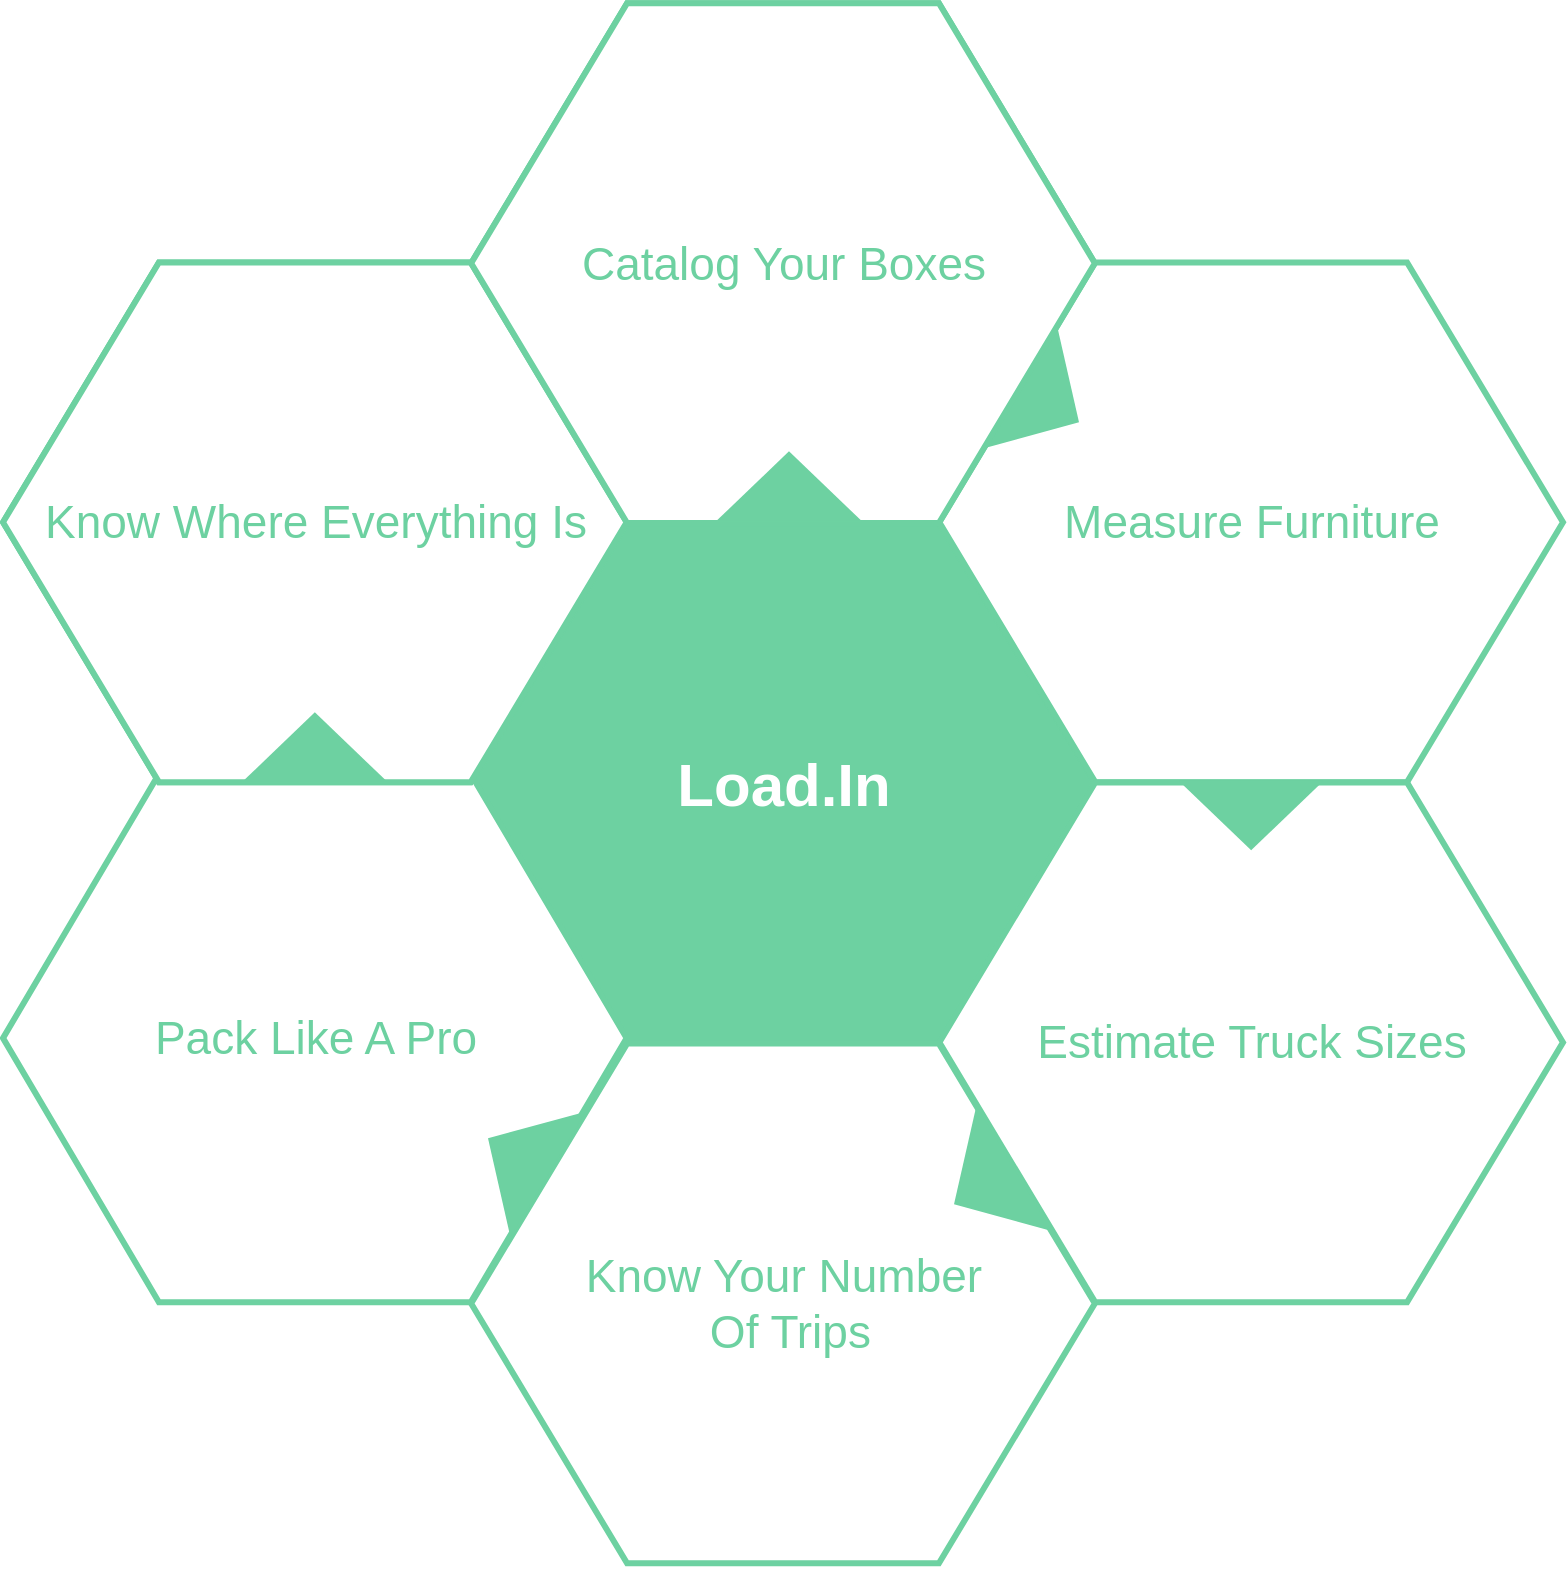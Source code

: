 <mxfile version="13.7.3" type="device" pages="2"><diagram id="07fea595-8f29-1299-0266-81d95cde20df" name="Solution"><mxGraphModel dx="1422" dy="-1635" grid="1" gridSize="10" guides="1" tooltips="1" connect="1" arrows="1" fold="1" page="1" pageScale="1" pageWidth="1169" pageHeight="827" background="#ffffff" math="0" shadow="0"><root><mxCell id="0"/><mxCell id="1" parent="0"/><mxCell id="644" value="&lt;font color=&quot;#ffffff&quot;&gt;&lt;span style=&quot;font-size: 30px&quot;&gt;&lt;b&gt;Load.In&lt;/b&gt;&lt;/span&gt;&lt;/font&gt;" style="shape=hexagon;perimeter=hexagonPerimeter2;whiteSpace=wrap;html=1;shadow=0;labelBackgroundColor=none;gradientColor=none;fontFamily=Helvetica;fontSize=23;fontColor=#23445d;align=center;strokeWidth=3;strokeColor=#6DD1A1;fillColor=#6DD1A1;" parent="1" vertex="1"><mxGeometry x="428.579" y="2764.798" width="311.842" height="259.868" as="geometry"/></mxCell><mxCell id="645" value="" style="triangle;whiteSpace=wrap;html=1;shadow=0;labelBackgroundColor=none;strokeColor=none;fillColor=#FFFFFF;fontFamily=Helvetica;fontSize=17;fontColor=#23445d;align=center;rotation=90;gradientColor=none;flipV=1;flipH=1;opacity=20;" parent="1" vertex="1"><mxGeometry x="309.5" y="2782.667" width="72" height="152" as="geometry"/></mxCell><mxCell id="646" value="&lt;font style=&quot;font-size: 23px&quot;&gt;Catalog Your&amp;nbsp;Boxes&lt;/font&gt;" style="shape=hexagon;perimeter=hexagonPerimeter2;whiteSpace=wrap;html=1;shadow=0;labelBackgroundColor=none;fillColor=#ffffff;gradientColor=none;fontFamily=Helvetica;fontSize=23;fontColor=#23445D;align=center;strokeWidth=3;strokeColor=#6DD1A1;" parent="1" vertex="1"><mxGeometry x="428.579" y="2504.667" width="311.842" height="259.868" as="geometry"/></mxCell><mxCell id="647" value="&lt;font style=&quot;font-size: 23px&quot;&gt;Measure Furniture&lt;/font&gt;" style="shape=hexagon;perimeter=hexagonPerimeter2;whiteSpace=wrap;html=1;shadow=0;labelBackgroundColor=none;fillColor=#FFFFFF;gradientColor=none;fontFamily=Helvetica;fontSize=23;align=center;strokeWidth=3;strokeColor=#6DD1A1;fontColor=#6DD1A1;" parent="1" vertex="1"><mxGeometry x="662.658" y="2634.2" width="311.842" height="259.868" as="geometry"/></mxCell><mxCell id="648" value="&lt;font style=&quot;font-size: 23px&quot;&gt;Estimate Truck Sizes&lt;/font&gt;" style="shape=hexagon;perimeter=hexagonPerimeter2;whiteSpace=wrap;html=1;shadow=0;labelBackgroundColor=none;fillColor=#FFFFFF;gradientColor=none;fontFamily=Helvetica;fontSize=23;align=center;strokeWidth=3;strokeColor=#6DD1A1;fontColor=#6DD1A1;" parent="1" vertex="1"><mxGeometry x="662.658" y="2894.265" width="311.842" height="259.868" as="geometry"/></mxCell><mxCell id="649" value="Know Your Number&lt;br&gt;&amp;nbsp;Of Trips" style="shape=hexagon;perimeter=hexagonPerimeter2;whiteSpace=wrap;html=1;shadow=0;labelBackgroundColor=none;fillColor=#FFFFFF;gradientColor=none;fontFamily=Helvetica;fontSize=23;align=center;strokeWidth=3;strokeColor=#6DD1A1;fontColor=#6DD1A1;" parent="1" vertex="1"><mxGeometry x="428.579" y="3024.798" width="311.842" height="259.868" as="geometry"/></mxCell><mxCell id="650" value="&lt;font style=&quot;font-size: 23px&quot;&gt;Pack Like A Pro&lt;br&gt;&lt;/font&gt;" style="shape=hexagon;perimeter=hexagonPerimeter2;whiteSpace=wrap;html=1;shadow=0;labelBackgroundColor=none;fillColor=#FFFFFF;gradientColor=none;fontFamily=Helvetica;fontSize=23;align=center;strokeWidth=3;strokeColor=#6DD1A1;fontColor=#6DD1A1;" parent="1" vertex="1"><mxGeometry x="194.5" y="2890" width="311.84" height="264.13" as="geometry"/></mxCell><mxCell id="651" value="&lt;font style=&quot;font-size: 23px&quot;&gt;Know Where Everything Is&lt;/font&gt;" style="shape=hexagon;perimeter=hexagonPerimeter2;whiteSpace=wrap;html=1;shadow=0;labelBackgroundColor=none;fillColor=#ffffff;gradientColor=none;fontFamily=Helvetica;fontSize=23;fontColor=#23445D;align=center;strokeWidth=3;strokeColor=#6DD1A1;" parent="1" vertex="1"><mxGeometry x="194.5" y="2634.2" width="311.842" height="259.868" as="geometry"/></mxCell><mxCell id="652" value="" style="triangle;whiteSpace=wrap;html=1;shadow=0;labelBackgroundColor=none;strokeColor=none;fontFamily=Helvetica;fontSize=17;fontColor=#23445d;align=center;rotation=31;gradientColor=none;strokeWidth=3;fillColor=#6DD1A1;" parent="1" vertex="1"><mxGeometry x="700" y="2668.667" width="35" height="73" as="geometry"/></mxCell><mxCell id="653" value="" style="triangle;whiteSpace=wrap;html=1;shadow=0;labelBackgroundColor=none;strokeColor=none;fontFamily=Helvetica;fontSize=17;fontColor=#23445d;align=center;rotation=31;gradientColor=none;flipH=1;strokeWidth=3;fillColor=#6DD1A1;" parent="1" vertex="1"><mxGeometry x="434.5" y="3044.667" width="35" height="73" as="geometry"/></mxCell><mxCell id="654" value="" style="triangle;whiteSpace=wrap;html=1;shadow=0;labelBackgroundColor=none;strokeColor=none;fontFamily=Helvetica;fontSize=17;fontColor=#23445d;align=center;rotation=-90;gradientColor=none;strokeWidth=3;fillColor=#6DD1A1;" parent="1" vertex="1"><mxGeometry x="567" y="2709.667" width="35" height="73" as="geometry"/></mxCell><mxCell id="655" value="" style="triangle;whiteSpace=wrap;html=1;shadow=0;labelBackgroundColor=none;strokeColor=none;fontFamily=Helvetica;fontSize=17;fontColor=#23445d;align=center;rotation=329;gradientColor=none;flipH=1;strokeWidth=3;fillColor=#6DD1A1;" parent="1" vertex="1"><mxGeometry x="667.5" y="3059.667" width="35" height="73" as="geometry"/></mxCell><mxCell id="656" value="" style="triangle;whiteSpace=wrap;html=1;shadow=0;labelBackgroundColor=none;strokeColor=none;fontFamily=Helvetica;fontSize=17;fontColor=#23445d;align=center;rotation=90;gradientColor=none;strokeWidth=3;fillColor=#6DD1A1;" parent="1" vertex="1"><mxGeometry x="801.079" y="2874.167" width="35" height="73" as="geometry"/></mxCell><mxCell id="657" value="" style="triangle;whiteSpace=wrap;html=1;shadow=0;labelBackgroundColor=none;strokeColor=none;fontFamily=Helvetica;fontSize=17;fontColor=#23445d;align=center;rotation=90;gradientColor=none;flipH=1;strokeWidth=3;fillColor=#6DD1A1;" parent="1" vertex="1"><mxGeometry x="332.921" y="2840.167" width="35" height="73" as="geometry"/></mxCell><mxCell id="U_83oXveyR1an143WeAm-657" value="&lt;font style=&quot;font-size: 23px&quot;&gt;Know Where Everything Is&lt;/font&gt;" style="shape=hexagon;perimeter=hexagonPerimeter2;whiteSpace=wrap;html=1;shadow=0;labelBackgroundColor=none;fillColor=#ffffff;gradientColor=none;fontFamily=Helvetica;fontSize=23;align=center;strokeWidth=3;strokeColor=#6DD1A1;fontColor=#6DD1A1;" vertex="1" parent="1"><mxGeometry x="194.5" y="2634.2" width="311.842" height="259.868" as="geometry"/></mxCell><mxCell id="U_83oXveyR1an143WeAm-658" value="&lt;font style=&quot;font-size: 23px&quot;&gt;Catalog Your&amp;nbsp;Boxes&lt;/font&gt;" style="shape=hexagon;perimeter=hexagonPerimeter2;whiteSpace=wrap;html=1;shadow=0;labelBackgroundColor=none;fillColor=#ffffff;gradientColor=none;fontFamily=Helvetica;fontSize=23;align=center;strokeWidth=3;strokeColor=#6DD1A1;fontColor=#6DD1A1;" vertex="1" parent="1"><mxGeometry x="428.579" y="2504.667" width="311.842" height="259.868" as="geometry"/></mxCell><mxCell id="XdrFFDtlXbx1S489OWRw-657" value="" style="triangle;whiteSpace=wrap;html=1;shadow=0;labelBackgroundColor=none;strokeColor=none;fontFamily=Helvetica;fontSize=17;fontColor=#23445d;align=center;rotation=90;gradientColor=none;flipH=1;strokeWidth=3;fillColor=#6DD1A1;" vertex="1" parent="1"><mxGeometry x="332.92" y="2840.167" width="35" height="73" as="geometry"/></mxCell><mxCell id="JVbvljTL1-jFIfuTkNbZ-657" value="" style="triangle;whiteSpace=wrap;html=1;shadow=0;labelBackgroundColor=none;strokeColor=none;fontFamily=Helvetica;fontSize=17;fontColor=#23445d;align=center;rotation=90;gradientColor=none;flipH=1;strokeWidth=3;fillColor=#6DD1A1;" vertex="1" parent="1"><mxGeometry x="570" y="2709.667" width="35" height="73" as="geometry"/></mxCell></root></mxGraphModel></diagram><diagram id="QB3w5LRtzjbohIFw9_mK" name="Problem"><mxGraphModel dx="1422" dy="-1354" grid="1" gridSize="10" guides="1" tooltips="1" connect="1" arrows="1" fold="1" page="1" pageScale="1" pageWidth="850" pageHeight="1100" math="0" shadow="0"><root><mxCell id="6xCA60M4_eriw7puxaz7-0"/><mxCell id="6xCA60M4_eriw7puxaz7-1" parent="6xCA60M4_eriw7puxaz7-0"/><mxCell id="6xCA60M4_eriw7puxaz7-2" value="&lt;font color=&quot;#ffffff&quot;&gt;&lt;span style=&quot;font-size: 30px&quot;&gt;&lt;b&gt;DIY&lt;br&gt;MOVE&lt;br&gt;&lt;/b&gt;&lt;/span&gt;&lt;/font&gt;" style="shape=hexagon;perimeter=hexagonPerimeter2;whiteSpace=wrap;html=1;shadow=0;labelBackgroundColor=none;gradientColor=none;fontFamily=Helvetica;fontSize=23;fontColor=#23445d;align=center;strokeWidth=3;fillColor=#6DD1A1;strokeColor=#6DD1A1;" parent="6xCA60M4_eriw7puxaz7-1" vertex="1"><mxGeometry x="304.079" y="2490.128" width="311.842" height="259.868" as="geometry"/></mxCell><mxCell id="6xCA60M4_eriw7puxaz7-3" value="" style="triangle;whiteSpace=wrap;html=1;shadow=0;labelBackgroundColor=none;strokeColor=none;fillColor=#FFFFFF;fontFamily=Helvetica;fontSize=17;fontColor=#23445d;align=center;rotation=90;gradientColor=none;flipV=1;flipH=1;opacity=20;" parent="6xCA60M4_eriw7puxaz7-1" vertex="1"><mxGeometry x="185" y="2507.997" width="72" height="152" as="geometry"/></mxCell><mxCell id="6xCA60M4_eriw7puxaz7-4" value="How Many Boxes?" style="shape=hexagon;perimeter=hexagonPerimeter2;whiteSpace=wrap;html=1;shadow=0;labelBackgroundColor=none;fillColor=#ffffff;gradientColor=none;fontFamily=Helvetica;fontSize=23;align=center;strokeWidth=3;fontColor=#6DD1A1;strokeColor=#6DD1A1;" parent="6xCA60M4_eriw7puxaz7-1" vertex="1"><mxGeometry x="304.079" y="2229.997" width="311.842" height="259.868" as="geometry"/></mxCell><mxCell id="6xCA60M4_eriw7puxaz7-5" value="&lt;font style=&quot;font-size: 23px&quot;&gt;How Big Of A Truck?&lt;/font&gt;" style="shape=hexagon;perimeter=hexagonPerimeter2;whiteSpace=wrap;html=1;shadow=0;labelBackgroundColor=none;fillColor=#FFFFFF;gradientColor=none;fontFamily=Helvetica;fontSize=23;align=center;strokeWidth=3;fontColor=#6DD1A1;strokeColor=#6DD1A1;" parent="6xCA60M4_eriw7puxaz7-1" vertex="1"><mxGeometry x="538.158" y="2359.53" width="311.842" height="259.868" as="geometry"/></mxCell><mxCell id="6xCA60M4_eriw7puxaz7-6" value="&lt;font style=&quot;font-size: 23px&quot;&gt;How Much Is &lt;br&gt;This Going To Cost?&lt;/font&gt;" style="shape=hexagon;perimeter=hexagonPerimeter2;whiteSpace=wrap;html=1;shadow=0;labelBackgroundColor=none;fillColor=#FFFFFF;gradientColor=none;fontFamily=Helvetica;fontSize=23;align=center;strokeWidth=3;fontColor=#6DD1A1;strokeColor=#6DD1A1;" parent="6xCA60M4_eriw7puxaz7-1" vertex="1"><mxGeometry x="538.158" y="2619.595" width="311.842" height="259.868" as="geometry"/></mxCell><mxCell id="6xCA60M4_eriw7puxaz7-7" value="How Many Trips?" style="shape=hexagon;perimeter=hexagonPerimeter2;whiteSpace=wrap;html=1;shadow=0;labelBackgroundColor=none;fillColor=#FFFFFF;gradientColor=none;fontFamily=Helvetica;fontSize=23;align=center;strokeWidth=3;fontColor=#6DD1A1;strokeColor=#6DD1A1;" parent="6xCA60M4_eriw7puxaz7-1" vertex="1"><mxGeometry x="304.079" y="2750.128" width="311.842" height="259.868" as="geometry"/></mxCell><mxCell id="6xCA60M4_eriw7puxaz7-8" value="&lt;font style=&quot;font-size: 23px&quot;&gt;Did I Pack The Truck Correctly?&lt;br&gt;&lt;/font&gt;" style="shape=hexagon;perimeter=hexagonPerimeter2;whiteSpace=wrap;html=1;shadow=0;labelBackgroundColor=none;fillColor=#FFFFFF;gradientColor=none;fontFamily=Helvetica;fontSize=23;align=center;strokeWidth=3;fontColor=#6DD1A1;strokeColor=#6DD1A1;" parent="6xCA60M4_eriw7puxaz7-1" vertex="1"><mxGeometry x="70" y="2615.33" width="311.84" height="264.13" as="geometry"/></mxCell><mxCell id="6xCA60M4_eriw7puxaz7-9" value="&lt;font style=&quot;font-size: 23px&quot;&gt;Where Is The Box&lt;br&gt;&amp;nbsp;Containing My&amp;nbsp;&lt;br&gt;Critical Items?&lt;br&gt;&lt;/font&gt;" style="shape=hexagon;perimeter=hexagonPerimeter2;whiteSpace=wrap;html=1;shadow=0;labelBackgroundColor=none;fillColor=#ffffff;gradientColor=none;fontFamily=Helvetica;fontSize=23;align=center;strokeWidth=3;fontColor=#6DD1A1;strokeColor=#6DD1A1;" parent="6xCA60M4_eriw7puxaz7-1" vertex="1"><mxGeometry x="70.0" y="2359.53" width="311.842" height="259.868" as="geometry"/></mxCell><mxCell id="6xCA60M4_eriw7puxaz7-10" value="" style="triangle;whiteSpace=wrap;html=1;shadow=0;labelBackgroundColor=none;strokeColor=none;fontFamily=Helvetica;fontSize=17;fontColor=#23445d;align=center;rotation=31;gradientColor=none;strokeWidth=3;fillColor=#6DD1A1;" parent="6xCA60M4_eriw7puxaz7-1" vertex="1"><mxGeometry x="575.5" y="2393.997" width="35" height="73" as="geometry"/></mxCell><mxCell id="6xCA60M4_eriw7puxaz7-11" value="" style="triangle;whiteSpace=wrap;html=1;shadow=0;labelBackgroundColor=none;strokeColor=none;fontFamily=Helvetica;fontSize=17;fontColor=#23445d;align=center;rotation=31;gradientColor=none;flipH=1;strokeWidth=3;fillColor=#6DD1A1;" parent="6xCA60M4_eriw7puxaz7-1" vertex="1"><mxGeometry x="310" y="2769.997" width="35" height="73" as="geometry"/></mxCell><mxCell id="6xCA60M4_eriw7puxaz7-12" value="" style="triangle;whiteSpace=wrap;html=1;shadow=0;labelBackgroundColor=none;strokeColor=none;fontFamily=Helvetica;fontSize=17;fontColor=#23445d;align=center;rotation=-90;gradientColor=none;strokeWidth=3;fillColor=#6DD1A1;" parent="6xCA60M4_eriw7puxaz7-1" vertex="1"><mxGeometry x="442.5" y="2434.997" width="35" height="73" as="geometry"/></mxCell><mxCell id="6xCA60M4_eriw7puxaz7-13" value="" style="triangle;whiteSpace=wrap;html=1;shadow=0;labelBackgroundColor=none;strokeColor=none;fontFamily=Helvetica;fontSize=17;fontColor=#23445d;align=center;rotation=329;gradientColor=none;flipH=1;strokeWidth=3;fillColor=#6DD1A1;" parent="6xCA60M4_eriw7puxaz7-1" vertex="1"><mxGeometry x="543" y="2784.997" width="35" height="73" as="geometry"/></mxCell><mxCell id="6xCA60M4_eriw7puxaz7-14" value="" style="triangle;whiteSpace=wrap;html=1;shadow=0;labelBackgroundColor=none;strokeColor=none;fontFamily=Helvetica;fontSize=17;fontColor=#23445d;align=center;rotation=90;gradientColor=none;strokeWidth=3;fillColor=#6DD1A1;" parent="6xCA60M4_eriw7puxaz7-1" vertex="1"><mxGeometry x="676.579" y="2599.497" width="35" height="73" as="geometry"/></mxCell><mxCell id="6xCA60M4_eriw7puxaz7-15" value="" style="triangle;whiteSpace=wrap;html=1;shadow=0;labelBackgroundColor=none;strokeColor=none;fontFamily=Helvetica;fontSize=17;fontColor=#23445d;align=center;rotation=90;gradientColor=none;flipH=1;strokeWidth=3;fillColor=#6DD1A1;" parent="6xCA60M4_eriw7puxaz7-1" vertex="1"><mxGeometry x="208.421" y="2565.497" width="35" height="73" as="geometry"/></mxCell></root></mxGraphModel></diagram></mxfile>